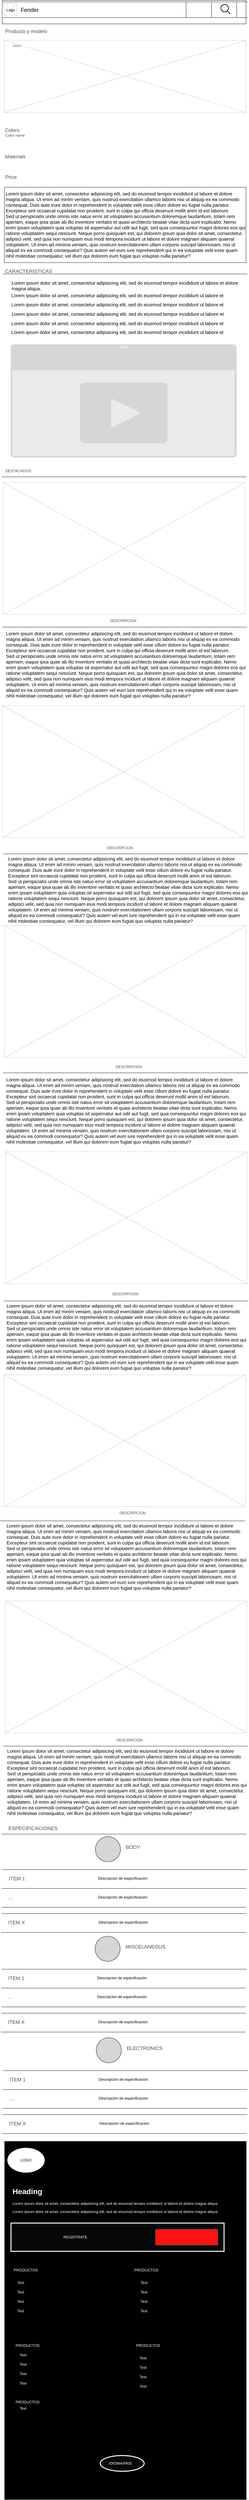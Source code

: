 <mxfile version="14.8.0" type="device"><diagram name="Page-1" id="f1b7ffb7-ca1e-a977-7cf5-a751b3c06c05"><mxGraphModel dx="868" dy="482" grid="1" gridSize="10" guides="1" tooltips="1" connect="1" arrows="1" fold="1" page="1" pageScale="1" pageWidth="400" pageHeight="20000" background="none" math="0" shadow="0"><root><mxCell id="0"/><mxCell id="1" parent="0"/><mxCell id="CFvsDf_41Bd3ragDdp4i-88" value="" style="rounded=0;whiteSpace=wrap;html=1;fontColor=#808080;strokeColor=#000000;fillColor=#ffffff;verticalAlign=middle;" vertex="1" parent="1"><mxGeometry x="20" y="600" width="770" height="240" as="geometry"/></mxCell><mxCell id="CFvsDf_41Bd3ragDdp4i-68" value="" style="rounded=0;whiteSpace=wrap;html=1;strokeColor=#000000;fillColor=#ffffff;verticalAlign=middle;resizeWidth=0;imageWidth=24;sketch=0;" vertex="1" parent="1"><mxGeometry x="13" y="5" width="777" height="75" as="geometry"/></mxCell><mxCell id="13" value="" style="verticalLabelPosition=bottom;verticalAlign=top;strokeWidth=1;shape=mxgraph.mockup.graphics.iconGrid;strokeColor=#CCCCCC;gridSize=1,1;" parent="1" vertex="1"><mxGeometry x="20" y="132" width="770" height="230" as="geometry"/></mxCell><mxCell id="2" value="Fender" style="text;spacingTop=-5;fontSize=18;fontStyle=0" parent="1" vertex="1"><mxGeometry x="70" y="23" width="70" height="20" as="geometry"/></mxCell><mxCell id="3" value="" style="line;strokeWidth=1" parent="1" vertex="1"><mxGeometry x="15" y="5" width="780" height="10" as="geometry"/></mxCell><mxCell id="4" value="" style="line;strokeWidth=1" parent="1" vertex="1"><mxGeometry x="15" y="55" width="780" height="10" as="geometry"/></mxCell><mxCell id="20" value="" style="verticalLabelPosition=bottom;verticalAlign=top;strokeWidth=1;shape=mxgraph.mockup.graphics.iconGrid;strokeColor=#CCCCCC;gridSize=1,1;" parent="1" vertex="1"><mxGeometry x="20" y="15" width="40" height="40" as="geometry"/></mxCell><mxCell id="21" value="&#10;Logo" style="text;spacingTop=-5;align=center;verticalAlign=middle;fillColor=#ffffff;" parent="1" vertex="1"><mxGeometry x="20" y="30" width="40" as="geometry"/></mxCell><mxCell id="29" value="Lorem ipsum dolor sit amet, consectetur adipisicing elit, sed do eiusmod tempor incididunt ut labore et dolore magna aliqua. Ut enim ad minim veniam, quis nostrud exercitation ullamco laboris nisi ut aliquip ex ea commodo consequat. Duis aute irure dolor in reprehenderit in voluptate velit esse cillum dolore eu fugiat nulla pariatur. Excepteur sint occaecat cupidatat non proident, sunt in culpa qui officia deserunt mollit anim id est laborum.&#10;Sed ut perspiciatis unde omnis iste natus error sit voluptatem accusantium doloremque laudantium, totam rem aperiam, eaque ipsa quae ab illo inventore veritatis et quasi architecto beatae vitae dicta sunt explicabo. Nemo enim ipsam voluptatem quia voluptas sit aspernatur aut odit aut fugit, sed quia consequuntur magni dolores eos qui ratione voluptatem sequi nesciunt. Neque porro quisquam est, qui dolorem ipsum quia dolor sit amet, consectetur, adipisci velit, sed quia non numquam eius modi tempora incidunt ut labore et dolore magnam aliquam quaerat voluptatem. Ut enim ad minima veniam, quis nostrum exercitationem ullam corporis suscipit laboriosam, nisi ut aliquid ex ea commodi consequatur? Quis autem vel eum iure reprehenderit qui in ea voluptate velit esse quam nihil molestiae consequatur, vel illum qui dolorem eum fugiat quo voluptas nulla pariatur?" style="text;spacingTop=-5;whiteSpace=wrap;align=left;fontSize=15;" parent="1" vertex="1"><mxGeometry x="21.5" y="610" width="768.5" height="200" as="geometry"/></mxCell><mxCell id="CFvsDf_41Bd3ragDdp4i-63" value="" style="endArrow=none;html=1;" edge="1" parent="1"><mxGeometry width="50" height="50" relative="1" as="geometry"><mxPoint x="599" y="60" as="sourcePoint"/><mxPoint x="599" y="10" as="targetPoint"/></mxGeometry></mxCell><mxCell id="CFvsDf_41Bd3ragDdp4i-64" value="" style="endArrow=none;html=1;" edge="1" parent="1"><mxGeometry width="50" height="50" relative="1" as="geometry"><mxPoint x="680" y="60" as="sourcePoint"/><mxPoint x="680" y="10" as="targetPoint"/></mxGeometry></mxCell><mxCell id="CFvsDf_41Bd3ragDdp4i-65" value="" style="endArrow=none;html=1;" edge="1" parent="1"><mxGeometry width="50" height="50" relative="1" as="geometry"><mxPoint x="760" y="60" as="sourcePoint"/><mxPoint x="760" y="10" as="targetPoint"/></mxGeometry></mxCell><mxCell id="CFvsDf_41Bd3ragDdp4i-66" value="" style="html=1;verticalLabelPosition=bottom;align=center;labelBackgroundColor=#ffffff;verticalAlign=top;strokeWidth=2;shadow=0;dashed=0;shape=mxgraph.ios7.icons.looking_glass;fillColor=#ffffff;" vertex="1" parent="1"><mxGeometry x="710" y="18" width="30" height="30" as="geometry"/></mxCell><mxCell id="CFvsDf_41Bd3ragDdp4i-67" value="" style="shape=image;html=1;verticalAlign=top;verticalLabelPosition=bottom;labelBackgroundColor=#ffffff;imageAspect=0;aspect=fixed;image=https://cdn3.iconfinder.com/data/icons/linecons-free-vector-icons-pack/32/location-128.png;strokeColor=#000000;fillColor=#ffffff;" vertex="1" parent="1"><mxGeometry x="620" y="15" width="38" height="38" as="geometry"/></mxCell><mxCell id="CFvsDf_41Bd3ragDdp4i-71" value="&lt;font style=&quot;font-size: 16px&quot;&gt;Producto y modelo&lt;/font&gt;" style="whiteSpace=wrap;html=1;shadow=0;dashed=0;fontSize=10;align=left;fillColor=#FFFFFF;strokeColor=#FFFFFF;fontColor=#4D4D4D;" vertex="1" parent="1"><mxGeometry x="20.6" y="90" width="299.4" height="26.88" as="geometry"/></mxCell><mxCell id="CFvsDf_41Bd3ragDdp4i-72" value="" style="shape=image;html=1;verticalAlign=top;verticalLabelPosition=bottom;labelBackgroundColor=#ffffff;imageAspect=0;aspect=fixed;image=https://cdn4.iconfinder.com/data/icons/essential-app-1/16/dot-more-menu-hide-128.png;strokeColor=#000000;fillColor=#ffffff;fontColor=#808080;" vertex="1" parent="1"><mxGeometry x="367" y="362" width="38" height="38" as="geometry"/></mxCell><mxCell id="CFvsDf_41Bd3ragDdp4i-73" value="" style="shape=image;html=1;verticalAlign=top;verticalLabelPosition=bottom;labelBackgroundColor=#ffffff;imageAspect=0;aspect=fixed;image=https://cdn4.iconfinder.com/data/icons/essential-app-1/16/dot-more-menu-hide-128.png;strokeColor=#000000;fillColor=#ffffff;fontColor=#808080;" vertex="1" parent="1"><mxGeometry x="396" y="362" width="38" height="38" as="geometry"/></mxCell><mxCell id="CFvsDf_41Bd3ragDdp4i-74" value="slider" style="text;html=1;strokeColor=none;fillColor=none;align=center;verticalAlign=middle;whiteSpace=wrap;rounded=0;fontColor=#808080;" vertex="1" parent="1"><mxGeometry x="40" y="140" width="40" height="20" as="geometry"/></mxCell><mxCell id="CFvsDf_41Bd3ragDdp4i-76" value="&lt;font style=&quot;font-size: 16px&quot;&gt;Colors&lt;/font&gt;" style="whiteSpace=wrap;html=1;shadow=0;dashed=0;fontSize=10;align=left;fillColor=#FFFFFF;strokeColor=#FFFFFF;fontColor=#4D4D4D;" vertex="1" parent="1"><mxGeometry x="20" y="410" width="168.8" height="16.88" as="geometry"/></mxCell><mxCell id="CFvsDf_41Bd3ragDdp4i-77" value="&lt;font style=&quot;font-size: 12px&quot;&gt;Color name&lt;/font&gt;" style="whiteSpace=wrap;html=1;shadow=0;dashed=0;fontSize=10;align=left;fillColor=#FFFFFF;strokeColor=#FFFFFF;fontColor=#4D4D4D;" vertex="1" parent="1"><mxGeometry x="20.6" y="426.88" width="168.8" height="16.88" as="geometry"/></mxCell><mxCell id="CFvsDf_41Bd3ragDdp4i-78" value="" style="shape=image;html=1;verticalAlign=top;verticalLabelPosition=bottom;labelBackgroundColor=#ffffff;imageAspect=0;aspect=fixed;image=https://cdn4.iconfinder.com/data/icons/travello-basic-ui-1/64/More-128.png;fontColor=#808080;strokeColor=#000000;fillColor=#ffffff;" vertex="1" parent="1"><mxGeometry x="20.6" y="420" width="90" height="90" as="geometry"/></mxCell><mxCell id="CFvsDf_41Bd3ragDdp4i-79" value="" style="shape=image;html=1;verticalAlign=top;verticalLabelPosition=bottom;labelBackgroundColor=#ffffff;imageAspect=0;aspect=fixed;image=https://cdn4.iconfinder.com/data/icons/travello-basic-ui-1/64/More-128.png;fontColor=#808080;strokeColor=#000000;fillColor=#ffffff;" vertex="1" parent="1"><mxGeometry x="120" y="420" width="90" height="90" as="geometry"/></mxCell><mxCell id="CFvsDf_41Bd3ragDdp4i-80" value="" style="shape=image;html=1;verticalAlign=top;verticalLabelPosition=bottom;labelBackgroundColor=#ffffff;imageAspect=0;aspect=fixed;image=https://cdn4.iconfinder.com/data/icons/travello-basic-ui-1/64/More-128.png;fontColor=#808080;strokeColor=#000000;fillColor=#ffffff;" vertex="1" parent="1"><mxGeometry x="151" y="420" width="90" height="90" as="geometry"/></mxCell><mxCell id="CFvsDf_41Bd3ragDdp4i-81" value="&lt;span style=&quot;font-size: 16px&quot;&gt;Materials&lt;/span&gt;" style="whiteSpace=wrap;html=1;shadow=0;dashed=0;fontSize=10;align=left;fillColor=#FFFFFF;strokeColor=#FFFFFF;fontColor=#4D4D4D;" vertex="1" parent="1"><mxGeometry x="20" y="493.12" width="168.8" height="16.88" as="geometry"/></mxCell><mxCell id="CFvsDf_41Bd3ragDdp4i-83" value="" style="shape=image;html=1;verticalAlign=top;verticalLabelPosition=bottom;labelBackgroundColor=#ffffff;imageAspect=0;aspect=fixed;image=https://cdn2.iconfinder.com/data/icons/font-awesome/1792/dot-circle-o-128.png;fontColor=#808080;strokeColor=#000000;fillColor=#ffffff;" vertex="1" parent="1"><mxGeometry x="20" y="520" width="28" height="28" as="geometry"/></mxCell><mxCell id="CFvsDf_41Bd3ragDdp4i-84" value="" style="shape=image;html=1;verticalAlign=top;verticalLabelPosition=bottom;labelBackgroundColor=#ffffff;imageAspect=0;aspect=fixed;image=https://cdn2.iconfinder.com/data/icons/font-awesome/1792/dot-circle-o-128.png;fontColor=#808080;strokeColor=#000000;fillColor=#ffffff;" vertex="1" parent="1"><mxGeometry x="52" y="520" width="28" height="28" as="geometry"/></mxCell><mxCell id="CFvsDf_41Bd3ragDdp4i-85" value="" style="shape=image;html=1;verticalAlign=top;verticalLabelPosition=bottom;labelBackgroundColor=#ffffff;imageAspect=0;aspect=fixed;image=https://cdn3.iconfinder.com/data/icons/sympletts-free-sampler/128/euro-128.png;fontColor=#808080;strokeColor=#000000;fillColor=#ffffff;" vertex="1" parent="1"><mxGeometry x="80" y="553.44" width="28" height="28" as="geometry"/></mxCell><mxCell id="CFvsDf_41Bd3ragDdp4i-86" value="&lt;span style=&quot;font-size: 16px&quot;&gt;Price&lt;/span&gt;" style="whiteSpace=wrap;html=1;shadow=0;dashed=0;fontSize=10;align=left;fillColor=#FFFFFF;strokeColor=#FFFFFF;fontColor=#4D4D4D;" vertex="1" parent="1"><mxGeometry x="20.6" y="559" width="62.4" height="16.88" as="geometry"/></mxCell><mxCell id="CFvsDf_41Bd3ragDdp4i-89" value="&lt;font style=&quot;font-size: 16px&quot;&gt;CARACTERISTICAS&lt;/font&gt;" style="whiteSpace=wrap;html=1;shadow=0;dashed=0;fontSize=10;align=left;fillColor=#FFFFFF;strokeColor=#FFFFFF;fontColor=#4D4D4D;" vertex="1" parent="1"><mxGeometry x="20" y="854" width="180" height="26.88" as="geometry"/></mxCell><mxCell id="CFvsDf_41Bd3ragDdp4i-91" value="" style="shape=image;html=1;verticalAlign=top;verticalLabelPosition=bottom;labelBackgroundColor=#ffffff;imageAspect=0;aspect=fixed;image=https://cdn4.iconfinder.com/data/icons/essential-app-2/16/record-round-circle-dot-128.png;sketch=0;fontSize=15;fontColor=#808080;strokeColor=#000000;fillColor=#ffffff;" vertex="1" parent="1"><mxGeometry x="21.5" y="900" width="10" height="10" as="geometry"/></mxCell><mxCell id="CFvsDf_41Bd3ragDdp4i-99" value="" style="shape=image;html=1;verticalAlign=top;verticalLabelPosition=bottom;labelBackgroundColor=#ffffff;imageAspect=0;aspect=fixed;image=https://cdn4.iconfinder.com/data/icons/essential-app-2/16/record-round-circle-dot-128.png;sketch=0;fontSize=15;fontColor=#808080;strokeColor=#000000;fillColor=#ffffff;" vertex="1" parent="1"><mxGeometry x="20.5" y="941" width="10" height="10" as="geometry"/></mxCell><mxCell id="CFvsDf_41Bd3ragDdp4i-100" value="" style="shape=image;html=1;verticalAlign=top;verticalLabelPosition=bottom;labelBackgroundColor=#ffffff;imageAspect=0;aspect=fixed;image=https://cdn4.iconfinder.com/data/icons/essential-app-2/16/record-round-circle-dot-128.png;sketch=0;fontSize=15;fontColor=#808080;strokeColor=#000000;fillColor=#ffffff;" vertex="1" parent="1"><mxGeometry x="20" y="969" width="10" height="10" as="geometry"/></mxCell><mxCell id="CFvsDf_41Bd3ragDdp4i-101" value="" style="shape=image;html=1;verticalAlign=top;verticalLabelPosition=bottom;labelBackgroundColor=#ffffff;imageAspect=0;aspect=fixed;image=https://cdn4.iconfinder.com/data/icons/essential-app-2/16/record-round-circle-dot-128.png;sketch=0;fontSize=15;fontColor=#808080;strokeColor=#000000;fillColor=#ffffff;" vertex="1" parent="1"><mxGeometry x="20.5" y="1001" width="10" height="10" as="geometry"/></mxCell><mxCell id="CFvsDf_41Bd3ragDdp4i-102" value="" style="shape=image;html=1;verticalAlign=top;verticalLabelPosition=bottom;labelBackgroundColor=#ffffff;imageAspect=0;aspect=fixed;image=https://cdn4.iconfinder.com/data/icons/essential-app-2/16/record-round-circle-dot-128.png;sketch=0;fontSize=15;fontColor=#808080;strokeColor=#000000;fillColor=#ffffff;" vertex="1" parent="1"><mxGeometry x="19.5" y="1031" width="10" height="10" as="geometry"/></mxCell><mxCell id="CFvsDf_41Bd3ragDdp4i-103" value="" style="shape=image;html=1;verticalAlign=top;verticalLabelPosition=bottom;labelBackgroundColor=#ffffff;imageAspect=0;aspect=fixed;image=https://cdn4.iconfinder.com/data/icons/essential-app-2/16/record-round-circle-dot-128.png;sketch=0;fontSize=15;fontColor=#808080;strokeColor=#000000;fillColor=#ffffff;" vertex="1" parent="1"><mxGeometry x="19" y="1059" width="10" height="10" as="geometry"/></mxCell><mxCell id="CFvsDf_41Bd3ragDdp4i-105" value="Lorem ipsum dolor sit amet, consectetur adipisicing elit, sed do eiusmod tempor incididunt ut labore et dolore magna aliqua. " style="text;spacingTop=-5;whiteSpace=wrap;align=left;fontSize=15;" vertex="1" parent="1"><mxGeometry x="41" y="894" width="728" height="50" as="geometry"/></mxCell><mxCell id="CFvsDf_41Bd3ragDdp4i-106" value="Lorem ipsum dolor sit amet, consectetur adipisicing elit, sed do eiusmod tempor incididunt ut labore et " style="text;spacingTop=-5;whiteSpace=wrap;align=left;fontSize=15;" vertex="1" parent="1"><mxGeometry x="40" y="934" width="728" height="26" as="geometry"/></mxCell><mxCell id="CFvsDf_41Bd3ragDdp4i-107" value="Lorem ipsum dolor sit amet, consectetur adipisicing elit, sed do eiusmod tempor incididunt ut labore et " style="text;spacingTop=-5;whiteSpace=wrap;align=left;fontSize=15;" vertex="1" parent="1"><mxGeometry x="41" y="993" width="728" height="26" as="geometry"/></mxCell><mxCell id="CFvsDf_41Bd3ragDdp4i-108" value="Lorem ipsum dolor sit amet, consectetur adipisicing elit, sed do eiusmod tempor incididunt ut labore et " style="text;spacingTop=-5;whiteSpace=wrap;align=left;fontSize=15;" vertex="1" parent="1"><mxGeometry x="40" y="1023" width="728" height="26" as="geometry"/></mxCell><mxCell id="CFvsDf_41Bd3ragDdp4i-109" value="Lorem ipsum dolor sit amet, consectetur adipisicing elit, sed do eiusmod tempor incididunt ut labore et " style="text;spacingTop=-5;whiteSpace=wrap;align=left;fontSize=15;" vertex="1" parent="1"><mxGeometry x="40" y="1051" width="728" height="26" as="geometry"/></mxCell><mxCell id="CFvsDf_41Bd3ragDdp4i-110" value="Lorem ipsum dolor sit amet, consectetur adipisicing elit, sed do eiusmod tempor incididunt ut labore et " style="text;spacingTop=-5;whiteSpace=wrap;align=left;fontSize=15;" vertex="1" parent="1"><mxGeometry x="40" y="963" width="728" height="26" as="geometry"/></mxCell><mxCell id="CFvsDf_41Bd3ragDdp4i-112" value="Video" style="html=1;strokeColor=none;labelPosition=center;verticalLabelPosition=middle;verticalAlign=top;align=center;fontSize=12;outlineConnect=0;spacingTop=-6;fontColor=#FFFFFF;shape=mxgraph.sitemap.video;fillColor=#D6D6D6;" vertex="1" parent="1"><mxGeometry x="40" y="1100" width="720" height="360" as="geometry"/></mxCell><mxCell id="CFvsDf_41Bd3ragDdp4i-113" value="&lt;font style=&quot;font-size: 12px&quot;&gt;DESTACADOS&lt;/font&gt;" style="whiteSpace=wrap;html=1;shadow=0;dashed=0;fontSize=10;align=left;fillColor=#FFFFFF;strokeColor=#FFFFFF;fontColor=#4D4D4D;" vertex="1" parent="1"><mxGeometry x="20.6" y="1490" width="89.4" height="26.88" as="geometry"/></mxCell><mxCell id="CFvsDf_41Bd3ragDdp4i-114" value="" style="line;strokeWidth=1" vertex="1" parent="1"><mxGeometry x="14" y="870.88" width="780" height="10" as="geometry"/></mxCell><mxCell id="CFvsDf_41Bd3ragDdp4i-115" value="" style="line;strokeWidth=1" vertex="1" parent="1"><mxGeometry x="11.5" y="1516.88" width="780" height="10" as="geometry"/></mxCell><mxCell id="CFvsDf_41Bd3ragDdp4i-116" value="" style="verticalLabelPosition=bottom;verticalAlign=top;strokeWidth=1;shape=mxgraph.mockup.graphics.iconGrid;strokeColor=#CCCCCC;gridSize=1,1;" vertex="1" parent="1"><mxGeometry x="16.5" y="1540" width="770" height="420" as="geometry"/></mxCell><mxCell id="CFvsDf_41Bd3ragDdp4i-117" value="" style="line;strokeWidth=1" vertex="1" parent="1"><mxGeometry x="14" y="1995" width="780" height="10" as="geometry"/></mxCell><mxCell id="CFvsDf_41Bd3ragDdp4i-118" value="&lt;font style=&quot;font-size: 12px&quot;&gt;DESCRIPCION&lt;/font&gt;" style="whiteSpace=wrap;html=1;shadow=0;dashed=0;fontSize=10;align=left;fillColor=#FFFFFF;strokeColor=#FFFFFF;fontColor=#4D4D4D;" vertex="1" parent="1"><mxGeometry x="355.3" y="1967" width="89.4" height="26.88" as="geometry"/></mxCell><mxCell id="CFvsDf_41Bd3ragDdp4i-121" value="Lorem ipsum dolor sit amet, consectetur adipisicing elit, sed do eiusmod tempor incididunt ut labore et dolore magna aliqua. Ut enim ad minim veniam, quis nostrud exercitation ullamco laboris nisi ut aliquip ex ea commodo consequat. Duis aute irure dolor in reprehenderit in voluptate velit esse cillum dolore eu fugiat nulla pariatur. Excepteur sint occaecat cupidatat non proident, sunt in culpa qui officia deserunt mollit anim id est laborum.&#10;Sed ut perspiciatis unde omnis iste natus error sit voluptatem accusantium doloremque laudantium, totam rem aperiam, eaque ipsa quae ab illo inventore veritatis et quasi architecto beatae vitae dicta sunt explicabo. Nemo enim ipsam voluptatem quia voluptas sit aspernatur aut odit aut fugit, sed quia consequuntur magni dolores eos qui ratione voluptatem sequi nesciunt. Neque porro quisquam est, qui dolorem ipsum quia dolor sit amet, consectetur, adipisci velit, sed quia non numquam eius modi tempora incidunt ut labore et dolore magnam aliquam quaerat voluptatem. Ut enim ad minima veniam, quis nostrum exercitationem ullam corporis suscipit laboriosam, nisi ut aliquid ex ea commodi consequatur? Quis autem vel eum iure reprehenderit qui in ea voluptate velit esse quam nihil molestiae consequatur, vel illum qui dolorem eum fugiat quo voluptas nulla pariatur?" style="text;spacingTop=-5;whiteSpace=wrap;align=left;fontSize=15;" vertex="1" parent="1"><mxGeometry x="23" y="2010" width="768.5" height="200" as="geometry"/></mxCell><mxCell id="CFvsDf_41Bd3ragDdp4i-122" value="" style="verticalLabelPosition=bottom;verticalAlign=top;strokeWidth=1;shape=mxgraph.mockup.graphics.iconGrid;strokeColor=#CCCCCC;gridSize=1,1;" vertex="1" parent="1"><mxGeometry x="14" y="2250" width="770" height="420" as="geometry"/></mxCell><mxCell id="CFvsDf_41Bd3ragDdp4i-123" value="" style="line;strokeWidth=1" vertex="1" parent="1"><mxGeometry x="16.5" y="2716.88" width="780" height="10" as="geometry"/></mxCell><mxCell id="CFvsDf_41Bd3ragDdp4i-124" value="&lt;font style=&quot;font-size: 12px&quot;&gt;DESCRIPCION&lt;/font&gt;" style="whiteSpace=wrap;html=1;shadow=0;dashed=0;fontSize=10;align=left;fillColor=#FFFFFF;strokeColor=#FFFFFF;fontColor=#4D4D4D;" vertex="1" parent="1"><mxGeometry x="344.6" y="2690" width="89.4" height="26.88" as="geometry"/></mxCell><mxCell id="CFvsDf_41Bd3ragDdp4i-125" value="Lorem ipsum dolor sit amet, consectetur adipisicing elit, sed do eiusmod tempor incididunt ut labore et dolore magna aliqua. Ut enim ad minim veniam, quis nostrud exercitation ullamco laboris nisi ut aliquip ex ea commodo consequat. Duis aute irure dolor in reprehenderit in voluptate velit esse cillum dolore eu fugiat nulla pariatur. Excepteur sint occaecat cupidatat non proident, sunt in culpa qui officia deserunt mollit anim id est laborum.&#10;Sed ut perspiciatis unde omnis iste natus error sit voluptatem accusantium doloremque laudantium, totam rem aperiam, eaque ipsa quae ab illo inventore veritatis et quasi architecto beatae vitae dicta sunt explicabo. Nemo enim ipsam voluptatem quia voluptas sit aspernatur aut odit aut fugit, sed quia consequuntur magni dolores eos qui ratione voluptatem sequi nesciunt. Neque porro quisquam est, qui dolorem ipsum quia dolor sit amet, consectetur, adipisci velit, sed quia non numquam eius modi tempora incidunt ut labore et dolore magnam aliquam quaerat voluptatem. Ut enim ad minima veniam, quis nostrum exercitationem ullam corporis suscipit laboriosam, nisi ut aliquid ex ea commodi consequatur? Quis autem vel eum iure reprehenderit qui in ea voluptate velit esse quam nihil molestiae consequatur, vel illum qui dolorem eum fugiat quo voluptas nulla pariatur?" style="text;spacingTop=-5;whiteSpace=wrap;align=left;fontSize=15;" vertex="1" parent="1"><mxGeometry x="29.5" y="2726.88" width="768.5" height="200" as="geometry"/></mxCell><mxCell id="CFvsDf_41Bd3ragDdp4i-126" value="" style="verticalLabelPosition=bottom;verticalAlign=top;strokeWidth=1;shape=mxgraph.mockup.graphics.iconGrid;strokeColor=#CCCCCC;gridSize=1,1;" vertex="1" parent="1"><mxGeometry x="20.75" y="2950" width="770" height="420" as="geometry"/></mxCell><mxCell id="CFvsDf_41Bd3ragDdp4i-127" value="" style="line;strokeWidth=1" vertex="1" parent="1"><mxGeometry x="15.75" y="3413.88" width="780" height="10" as="geometry"/></mxCell><mxCell id="CFvsDf_41Bd3ragDdp4i-128" value="&lt;font style=&quot;font-size: 12px&quot;&gt;DESCRIPCION&lt;/font&gt;" style="whiteSpace=wrap;html=1;shadow=0;dashed=0;fontSize=10;align=left;fillColor=#FFFFFF;strokeColor=#FFFFFF;fontColor=#4D4D4D;" vertex="1" parent="1"><mxGeometry x="372.8" y="3387" width="89.4" height="26.88" as="geometry"/></mxCell><mxCell id="CFvsDf_41Bd3ragDdp4i-129" value="Lorem ipsum dolor sit amet, consectetur adipisicing elit, sed do eiusmod tempor incididunt ut labore et dolore magna aliqua. Ut enim ad minim veniam, quis nostrud exercitation ullamco laboris nisi ut aliquip ex ea commodo consequat. Duis aute irure dolor in reprehenderit in voluptate velit esse cillum dolore eu fugiat nulla pariatur. Excepteur sint occaecat cupidatat non proident, sunt in culpa qui officia deserunt mollit anim id est laborum.&#10;Sed ut perspiciatis unde omnis iste natus error sit voluptatem accusantium doloremque laudantium, totam rem aperiam, eaque ipsa quae ab illo inventore veritatis et quasi architecto beatae vitae dicta sunt explicabo. Nemo enim ipsam voluptatem quia voluptas sit aspernatur aut odit aut fugit, sed quia consequuntur magni dolores eos qui ratione voluptatem sequi nesciunt. Neque porro quisquam est, qui dolorem ipsum quia dolor sit amet, consectetur, adipisci velit, sed quia non numquam eius modi tempora incidunt ut labore et dolore magnam aliquam quaerat voluptatem. Ut enim ad minima veniam, quis nostrum exercitationem ullam corporis suscipit laboriosam, nisi ut aliquid ex ea commodi consequatur? Quis autem vel eum iure reprehenderit qui in ea voluptate velit esse quam nihil molestiae consequatur, vel illum qui dolorem eum fugiat quo voluptas nulla pariatur?" style="text;spacingTop=-5;whiteSpace=wrap;align=left;fontSize=15;" vertex="1" parent="1"><mxGeometry x="23.75" y="3430" width="768.5" height="200" as="geometry"/></mxCell><mxCell id="CFvsDf_41Bd3ragDdp4i-130" value="" style="verticalLabelPosition=bottom;verticalAlign=top;strokeWidth=1;shape=mxgraph.mockup.graphics.iconGrid;strokeColor=#CCCCCC;gridSize=1,1;" vertex="1" parent="1"><mxGeometry x="24" y="3670" width="770" height="420" as="geometry"/></mxCell><mxCell id="CFvsDf_41Bd3ragDdp4i-131" value="" style="line;strokeWidth=1" vertex="1" parent="1"><mxGeometry x="16.8" y="4140" width="780" height="10" as="geometry"/></mxCell><mxCell id="CFvsDf_41Bd3ragDdp4i-132" value="&lt;font style=&quot;font-size: 12px&quot;&gt;DESCRIPCION&lt;/font&gt;" style="whiteSpace=wrap;html=1;shadow=0;dashed=0;fontSize=10;align=left;fillColor=#FFFFFF;strokeColor=#FFFFFF;fontColor=#4D4D4D;" vertex="1" parent="1"><mxGeometry x="362.1" y="4110" width="89.4" height="26.88" as="geometry"/></mxCell><mxCell id="CFvsDf_41Bd3ragDdp4i-133" value="Lorem ipsum dolor sit amet, consectetur adipisicing elit, sed do eiusmod tempor incididunt ut labore et dolore magna aliqua. Ut enim ad minim veniam, quis nostrud exercitation ullamco laboris nisi ut aliquip ex ea commodo consequat. Duis aute irure dolor in reprehenderit in voluptate velit esse cillum dolore eu fugiat nulla pariatur. Excepteur sint occaecat cupidatat non proident, sunt in culpa qui officia deserunt mollit anim id est laborum.&#10;Sed ut perspiciatis unde omnis iste natus error sit voluptatem accusantium doloremque laudantium, totam rem aperiam, eaque ipsa quae ab illo inventore veritatis et quasi architecto beatae vitae dicta sunt explicabo. Nemo enim ipsam voluptatem quia voluptas sit aspernatur aut odit aut fugit, sed quia consequuntur magni dolores eos qui ratione voluptatem sequi nesciunt. Neque porro quisquam est, qui dolorem ipsum quia dolor sit amet, consectetur, adipisci velit, sed quia non numquam eius modi tempora incidunt ut labore et dolore magnam aliquam quaerat voluptatem. Ut enim ad minima veniam, quis nostrum exercitationem ullam corporis suscipit laboriosam, nisi ut aliquid ex ea commodi consequatur? Quis autem vel eum iure reprehenderit qui in ea voluptate velit esse quam nihil molestiae consequatur, vel illum qui dolorem eum fugiat quo voluptas nulla pariatur?" style="text;spacingTop=-5;whiteSpace=wrap;align=left;fontSize=15;" vertex="1" parent="1"><mxGeometry x="24.75" y="4150" width="768.5" height="200" as="geometry"/></mxCell><mxCell id="CFvsDf_41Bd3ragDdp4i-134" value="" style="verticalLabelPosition=bottom;verticalAlign=top;strokeWidth=1;shape=mxgraph.mockup.graphics.iconGrid;strokeColor=#CCCCCC;gridSize=1,1;" vertex="1" parent="1"><mxGeometry x="19" y="4380" width="770" height="420" as="geometry"/></mxCell><mxCell id="CFvsDf_41Bd3ragDdp4i-135" value="" style="line;strokeWidth=1" vertex="1" parent="1"><mxGeometry x="6.5" y="4840" width="780" height="10" as="geometry"/></mxCell><mxCell id="CFvsDf_41Bd3ragDdp4i-136" value="&lt;font style=&quot;font-size: 12px&quot;&gt;DESCRIPCION&lt;/font&gt;" style="whiteSpace=wrap;html=1;shadow=0;dashed=0;fontSize=10;align=left;fillColor=#FFFFFF;strokeColor=#FFFFFF;fontColor=#4D4D4D;" vertex="1" parent="1"><mxGeometry x="385.3" y="4807" width="89.4" height="26.88" as="geometry"/></mxCell><mxCell id="CFvsDf_41Bd3ragDdp4i-137" value="Lorem ipsum dolor sit amet, consectetur adipisicing elit, sed do eiusmod tempor incididunt ut labore et dolore magna aliqua. Ut enim ad minim veniam, quis nostrud exercitation ullamco laboris nisi ut aliquip ex ea commodo consequat. Duis aute irure dolor in reprehenderit in voluptate velit esse cillum dolore eu fugiat nulla pariatur. Excepteur sint occaecat cupidatat non proident, sunt in culpa qui officia deserunt mollit anim id est laborum.&#10;Sed ut perspiciatis unde omnis iste natus error sit voluptatem accusantium doloremque laudantium, totam rem aperiam, eaque ipsa quae ab illo inventore veritatis et quasi architecto beatae vitae dicta sunt explicabo. Nemo enim ipsam voluptatem quia voluptas sit aspernatur aut odit aut fugit, sed quia consequuntur magni dolores eos qui ratione voluptatem sequi nesciunt. Neque porro quisquam est, qui dolorem ipsum quia dolor sit amet, consectetur, adipisci velit, sed quia non numquam eius modi tempora incidunt ut labore et dolore magnam aliquam quaerat voluptatem. Ut enim ad minima veniam, quis nostrum exercitationem ullam corporis suscipit laboriosam, nisi ut aliquid ex ea commodi consequatur? Quis autem vel eum iure reprehenderit qui in ea voluptate velit esse quam nihil molestiae consequatur, vel illum qui dolorem eum fugiat quo voluptas nulla pariatur?" style="text;spacingTop=-5;whiteSpace=wrap;align=left;fontSize=15;" vertex="1" parent="1"><mxGeometry x="24.75" y="4850" width="768.5" height="200" as="geometry"/></mxCell><mxCell id="CFvsDf_41Bd3ragDdp4i-138" value="" style="verticalLabelPosition=bottom;verticalAlign=top;strokeWidth=1;shape=mxgraph.mockup.graphics.iconGrid;strokeColor=#CCCCCC;gridSize=1,1;" vertex="1" parent="1"><mxGeometry x="23" y="5100" width="770" height="420" as="geometry"/></mxCell><mxCell id="CFvsDf_41Bd3ragDdp4i-139" value="&lt;font style=&quot;font-size: 12px&quot;&gt;DESCRIPCION&lt;/font&gt;" style="whiteSpace=wrap;html=1;shadow=0;dashed=0;fontSize=10;align=left;fillColor=#FFFFFF;strokeColor=#FFFFFF;fontColor=#4D4D4D;" vertex="1" parent="1"><mxGeometry x="374.6" y="5530" width="89.4" height="26.88" as="geometry"/></mxCell><mxCell id="CFvsDf_41Bd3ragDdp4i-140" value="Lorem ipsum dolor sit amet, consectetur adipisicing elit, sed do eiusmod tempor incididunt ut labore et dolore magna aliqua. Ut enim ad minim veniam, quis nostrud exercitation ullamco laboris nisi ut aliquip ex ea commodo consequat. Duis aute irure dolor in reprehenderit in voluptate velit esse cillum dolore eu fugiat nulla pariatur. Excepteur sint occaecat cupidatat non proident, sunt in culpa qui officia deserunt mollit anim id est laborum.&#10;Sed ut perspiciatis unde omnis iste natus error sit voluptatem accusantium doloremque laudantium, totam rem aperiam, eaque ipsa quae ab illo inventore veritatis et quasi architecto beatae vitae dicta sunt explicabo. Nemo enim ipsam voluptatem quia voluptas sit aspernatur aut odit aut fugit, sed quia consequuntur magni dolores eos qui ratione voluptatem sequi nesciunt. Neque porro quisquam est, qui dolorem ipsum quia dolor sit amet, consectetur, adipisci velit, sed quia non numquam eius modi tempora incidunt ut labore et dolore magnam aliquam quaerat voluptatem. Ut enim ad minima veniam, quis nostrum exercitationem ullam corporis suscipit laboriosam, nisi ut aliquid ex ea commodi consequatur? Quis autem vel eum iure reprehenderit qui in ea voluptate velit esse quam nihil molestiae consequatur, vel illum qui dolorem eum fugiat quo voluptas nulla pariatur?" style="text;spacingTop=-5;whiteSpace=wrap;align=left;fontSize=15;" vertex="1" parent="1"><mxGeometry x="26.5" y="5566.88" width="768.5" height="200" as="geometry"/></mxCell><mxCell id="CFvsDf_41Bd3ragDdp4i-141" value="" style="line;strokeWidth=1" vertex="1" parent="1"><mxGeometry x="15.75" y="5556.88" width="780" height="10" as="geometry"/></mxCell><mxCell id="CFvsDf_41Bd3ragDdp4i-142" value="&lt;font style=&quot;font-size: 16px&quot;&gt;ESPECIFICACIONES&lt;/font&gt;" style="whiteSpace=wrap;html=1;shadow=0;dashed=0;fontSize=10;align=left;fillColor=#FFFFFF;strokeColor=#FFFFFF;fontColor=#4D4D4D;" vertex="1" parent="1"><mxGeometry x="30.6" y="5810" width="169.4" height="26.88" as="geometry"/></mxCell><mxCell id="CFvsDf_41Bd3ragDdp4i-143" value="" style="line;strokeWidth=1" vertex="1" parent="1"><mxGeometry x="10.75" y="5836.88" width="780" height="10" as="geometry"/></mxCell><mxCell id="CFvsDf_41Bd3ragDdp4i-144" value="" style="ellipse;whiteSpace=wrap;html=1;aspect=fixed;fillColor=#D6D6D6;" vertex="1" parent="1"><mxGeometry x="310" y="5850" width="80" height="80" as="geometry"/></mxCell><mxCell id="CFvsDf_41Bd3ragDdp4i-145" value="&lt;span style=&quot;font-size: 16px&quot;&gt;BODY&lt;/span&gt;" style="whiteSpace=wrap;html=1;shadow=0;dashed=0;fontSize=10;align=left;fillColor=#FFFFFF;strokeColor=#FFFFFF;fontColor=#4D4D4D;" vertex="1" parent="1"><mxGeometry x="405" y="5870" width="55" height="26.88" as="geometry"/></mxCell><mxCell id="CFvsDf_41Bd3ragDdp4i-146" value="" style="line;strokeWidth=1" vertex="1" parent="1"><mxGeometry x="13" y="5950" width="780" height="10" as="geometry"/></mxCell><mxCell id="CFvsDf_41Bd3ragDdp4i-147" value="" style="line;strokeWidth=1" vertex="1" parent="1"><mxGeometry x="10.75" y="6010" width="780" height="10" as="geometry"/></mxCell><mxCell id="CFvsDf_41Bd3ragDdp4i-148" value="" style="line;strokeWidth=1" vertex="1" parent="1"><mxGeometry x="10.75" y="6070" width="780" height="10" as="geometry"/></mxCell><mxCell id="CFvsDf_41Bd3ragDdp4i-150" value="&lt;span style=&quot;font-size: 16px&quot;&gt;ITEM 1&lt;/span&gt;" style="whiteSpace=wrap;html=1;shadow=0;dashed=0;fontSize=10;align=left;fillColor=#FFFFFF;strokeColor=#FFFFFF;fontColor=#4D4D4D;" vertex="1" parent="1"><mxGeometry x="31.5" y="5970" width="169.4" height="26.88" as="geometry"/></mxCell><mxCell id="CFvsDf_41Bd3ragDdp4i-151" value="&lt;font style=&quot;font-size: 16px&quot;&gt;...&lt;/font&gt;" style="whiteSpace=wrap;html=1;shadow=0;dashed=0;fontSize=10;align=left;fillColor=#FFFFFF;strokeColor=#FFFFFF;fontColor=#4D4D4D;" vertex="1" parent="1"><mxGeometry x="31" y="6030" width="169.4" height="26.88" as="geometry"/></mxCell><mxCell id="CFvsDf_41Bd3ragDdp4i-155" value="" style="line;strokeWidth=1" vertex="1" parent="1"><mxGeometry x="11.88" y="6090" width="780" height="10" as="geometry"/></mxCell><mxCell id="CFvsDf_41Bd3ragDdp4i-156" value="" style="line;strokeWidth=1" vertex="1" parent="1"><mxGeometry x="9.63" y="6150" width="780" height="10" as="geometry"/></mxCell><mxCell id="CFvsDf_41Bd3ragDdp4i-157" value="&lt;span style=&quot;font-size: 16px&quot;&gt;ITEM X&lt;/span&gt;" style="whiteSpace=wrap;html=1;shadow=0;dashed=0;fontSize=10;align=left;fillColor=#FFFFFF;strokeColor=#FFFFFF;fontColor=#4D4D4D;" vertex="1" parent="1"><mxGeometry x="30.38" y="6110" width="169.4" height="26.88" as="geometry"/></mxCell><mxCell id="CFvsDf_41Bd3ragDdp4i-158" value="Descripción de especificación" style="text;html=1;strokeColor=none;fillColor=none;align=center;verticalAlign=middle;whiteSpace=wrap;rounded=0;" vertex="1" parent="1"><mxGeometry x="296.5" y="5973.44" width="200" height="20" as="geometry"/></mxCell><mxCell id="CFvsDf_41Bd3ragDdp4i-159" value="Descripción de especificación" style="text;html=1;strokeColor=none;fillColor=none;align=center;verticalAlign=middle;whiteSpace=wrap;rounded=0;" vertex="1" parent="1"><mxGeometry x="299" y="6113.44" width="200" height="20" as="geometry"/></mxCell><mxCell id="CFvsDf_41Bd3ragDdp4i-160" value="Descripción de especificación" style="text;html=1;strokeColor=none;fillColor=none;align=center;verticalAlign=middle;whiteSpace=wrap;rounded=0;" vertex="1" parent="1"><mxGeometry x="296.5" y="6033.44" width="200" height="20" as="geometry"/></mxCell><mxCell id="CFvsDf_41Bd3ragDdp4i-161" value="" style="ellipse;whiteSpace=wrap;html=1;aspect=fixed;fillColor=#D6D6D6;" vertex="1" parent="1"><mxGeometry x="308.88" y="6167" width="80" height="80" as="geometry"/></mxCell><mxCell id="CFvsDf_41Bd3ragDdp4i-162" value="&lt;span style=&quot;font-size: 16px&quot;&gt;MISCELANEOUS&amp;nbsp;&lt;span style=&quot;white-space: pre&quot;&gt;&#9;&lt;/span&gt;&lt;span style=&quot;white-space: pre&quot;&gt;&#9;&lt;/span&gt;&lt;/span&gt;" style="whiteSpace=wrap;html=1;shadow=0;dashed=0;fontSize=10;align=left;fillColor=#FFFFFF;strokeColor=#FFFFFF;fontColor=#4D4D4D;" vertex="1" parent="1"><mxGeometry x="403.88" y="6187" width="55" height="26.88" as="geometry"/></mxCell><mxCell id="CFvsDf_41Bd3ragDdp4i-163" value="" style="line;strokeWidth=1" vertex="1" parent="1"><mxGeometry x="11.88" y="6267" width="780" height="10" as="geometry"/></mxCell><mxCell id="CFvsDf_41Bd3ragDdp4i-164" value="" style="line;strokeWidth=1" vertex="1" parent="1"><mxGeometry x="9.63" y="6327" width="780" height="10" as="geometry"/></mxCell><mxCell id="CFvsDf_41Bd3ragDdp4i-165" value="" style="line;strokeWidth=1" vertex="1" parent="1"><mxGeometry x="9.63" y="6387" width="780" height="10" as="geometry"/></mxCell><mxCell id="CFvsDf_41Bd3ragDdp4i-166" value="&lt;span style=&quot;font-size: 16px&quot;&gt;ITEM 1&lt;/span&gt;" style="whiteSpace=wrap;html=1;shadow=0;dashed=0;fontSize=10;align=left;fillColor=#FFFFFF;strokeColor=#FFFFFF;fontColor=#4D4D4D;" vertex="1" parent="1"><mxGeometry x="30.38" y="6287" width="169.4" height="26.88" as="geometry"/></mxCell><mxCell id="CFvsDf_41Bd3ragDdp4i-167" value="&lt;font style=&quot;font-size: 16px&quot;&gt;...&lt;/font&gt;" style="whiteSpace=wrap;html=1;shadow=0;dashed=0;fontSize=10;align=left;fillColor=#FFFFFF;strokeColor=#FFFFFF;fontColor=#4D4D4D;" vertex="1" parent="1"><mxGeometry x="29.88" y="6347" width="169.4" height="26.88" as="geometry"/></mxCell><mxCell id="CFvsDf_41Bd3ragDdp4i-168" value="" style="line;strokeWidth=1" vertex="1" parent="1"><mxGeometry x="10.76" y="6407" width="780" height="10" as="geometry"/></mxCell><mxCell id="CFvsDf_41Bd3ragDdp4i-169" value="" style="line;strokeWidth=1" vertex="1" parent="1"><mxGeometry x="8.51" y="6467" width="780" height="10" as="geometry"/></mxCell><mxCell id="CFvsDf_41Bd3ragDdp4i-170" value="&lt;span style=&quot;font-size: 16px&quot;&gt;ITEM X&lt;/span&gt;" style="whiteSpace=wrap;html=1;shadow=0;dashed=0;fontSize=10;align=left;fillColor=#FFFFFF;strokeColor=#FFFFFF;fontColor=#4D4D4D;" vertex="1" parent="1"><mxGeometry x="29.26" y="6427" width="169.4" height="26.88" as="geometry"/></mxCell><mxCell id="CFvsDf_41Bd3ragDdp4i-171" value="Descripción de especificación" style="text;html=1;strokeColor=none;fillColor=none;align=center;verticalAlign=middle;whiteSpace=wrap;rounded=0;" vertex="1" parent="1"><mxGeometry x="295.38" y="6290.44" width="200" height="20" as="geometry"/></mxCell><mxCell id="CFvsDf_41Bd3ragDdp4i-172" value="Descripción de especificación" style="text;html=1;strokeColor=none;fillColor=none;align=center;verticalAlign=middle;whiteSpace=wrap;rounded=0;" vertex="1" parent="1"><mxGeometry x="297.88" y="6430.44" width="200" height="20" as="geometry"/></mxCell><mxCell id="CFvsDf_41Bd3ragDdp4i-173" value="Descripción de especificación" style="text;html=1;strokeColor=none;fillColor=none;align=center;verticalAlign=middle;whiteSpace=wrap;rounded=0;" vertex="1" parent="1"><mxGeometry x="295.38" y="6350.44" width="200" height="20" as="geometry"/></mxCell><mxCell id="CFvsDf_41Bd3ragDdp4i-174" value="" style="ellipse;whiteSpace=wrap;html=1;aspect=fixed;fillColor=#D6D6D6;" vertex="1" parent="1"><mxGeometry x="312.75" y="6490" width="80" height="80" as="geometry"/></mxCell><mxCell id="CFvsDf_41Bd3ragDdp4i-175" value="&lt;span style=&quot;font-size: 16px&quot;&gt;ELECTRONICS&lt;/span&gt;" style="whiteSpace=wrap;html=1;shadow=0;dashed=0;fontSize=10;align=left;fillColor=#FFFFFF;strokeColor=#FFFFFF;fontColor=#4D4D4D;" vertex="1" parent="1"><mxGeometry x="407.75" y="6510" width="55" height="26.88" as="geometry"/></mxCell><mxCell id="CFvsDf_41Bd3ragDdp4i-176" value="" style="line;strokeWidth=1" vertex="1" parent="1"><mxGeometry x="15.75" y="6590" width="780" height="10" as="geometry"/></mxCell><mxCell id="CFvsDf_41Bd3ragDdp4i-177" value="" style="line;strokeWidth=1" vertex="1" parent="1"><mxGeometry x="13.5" y="6650" width="780" height="10" as="geometry"/></mxCell><mxCell id="CFvsDf_41Bd3ragDdp4i-178" value="" style="line;strokeWidth=1" vertex="1" parent="1"><mxGeometry x="13.5" y="6710" width="780" height="10" as="geometry"/></mxCell><mxCell id="CFvsDf_41Bd3ragDdp4i-179" value="&lt;span style=&quot;font-size: 16px&quot;&gt;ITEM 1&lt;/span&gt;" style="whiteSpace=wrap;html=1;shadow=0;dashed=0;fontSize=10;align=left;fillColor=#FFFFFF;strokeColor=#FFFFFF;fontColor=#4D4D4D;" vertex="1" parent="1"><mxGeometry x="34.25" y="6610" width="169.4" height="26.88" as="geometry"/></mxCell><mxCell id="CFvsDf_41Bd3ragDdp4i-180" value="&lt;font style=&quot;font-size: 16px&quot;&gt;...&lt;/font&gt;" style="whiteSpace=wrap;html=1;shadow=0;dashed=0;fontSize=10;align=left;fillColor=#FFFFFF;strokeColor=#FFFFFF;fontColor=#4D4D4D;" vertex="1" parent="1"><mxGeometry x="33.75" y="6670" width="169.4" height="26.88" as="geometry"/></mxCell><mxCell id="CFvsDf_41Bd3ragDdp4i-181" value="" style="line;strokeWidth=1" vertex="1" parent="1"><mxGeometry x="14.63" y="6730" width="780" height="10" as="geometry"/></mxCell><mxCell id="CFvsDf_41Bd3ragDdp4i-182" value="" style="line;strokeWidth=1" vertex="1" parent="1"><mxGeometry x="12.38" y="6790" width="780" height="10" as="geometry"/></mxCell><mxCell id="CFvsDf_41Bd3ragDdp4i-183" value="&lt;span style=&quot;font-size: 16px&quot;&gt;ITEM X&lt;/span&gt;" style="whiteSpace=wrap;html=1;shadow=0;dashed=0;fontSize=10;align=left;fillColor=#FFFFFF;strokeColor=#FFFFFF;fontColor=#4D4D4D;" vertex="1" parent="1"><mxGeometry x="33.13" y="6750" width="169.4" height="26.88" as="geometry"/></mxCell><mxCell id="CFvsDf_41Bd3ragDdp4i-184" value="Descripción de especificación" style="text;html=1;strokeColor=none;fillColor=none;align=center;verticalAlign=middle;whiteSpace=wrap;rounded=0;" vertex="1" parent="1"><mxGeometry x="299.25" y="6613.44" width="200" height="20" as="geometry"/></mxCell><mxCell id="CFvsDf_41Bd3ragDdp4i-185" value="Descripción de especificación" style="text;html=1;strokeColor=none;fillColor=none;align=center;verticalAlign=middle;whiteSpace=wrap;rounded=0;" vertex="1" parent="1"><mxGeometry x="301.75" y="6753.44" width="200" height="20" as="geometry"/></mxCell><mxCell id="CFvsDf_41Bd3ragDdp4i-187" value="" style="rounded=0;whiteSpace=wrap;html=1;fillColor=#000000;" vertex="1" parent="1"><mxGeometry x="20.76" y="6820" width="770" height="1140" as="geometry"/></mxCell><mxCell id="CFvsDf_41Bd3ragDdp4i-186" value="Descripción de especificación" style="text;html=1;strokeColor=none;fillColor=none;align=center;verticalAlign=middle;whiteSpace=wrap;rounded=0;" vertex="1" parent="1"><mxGeometry x="299.25" y="6673.44" width="200" height="20" as="geometry"/></mxCell><mxCell id="CFvsDf_41Bd3ragDdp4i-190" value="LOGO" style="ellipse;whiteSpace=wrap;html=1;fillColor=#FFFFFF;" vertex="1" parent="1"><mxGeometry x="29" y="6840" width="120" height="80" as="geometry"/></mxCell><mxCell id="CFvsDf_41Bd3ragDdp4i-191" value="&lt;h1&gt;Heading&lt;/h1&gt;&lt;p&gt;Lorem ipsum dolor sit amet, consectetur adipisicing elit, sed do eiusmod tempor incididunt ut labore et dolore magna aliqua&lt;/p&gt;Lorem ipsum dolor sit amet, consectetur adipisicing elit, sed do eiusmod tempor incididunt ut labore et dolore magna aliqua.&lt;br&gt;&lt;br&gt;&lt;p&gt;.&lt;/p&gt;" style="text;html=1;strokeColor=none;fillColor=none;spacing=5;spacingTop=-20;whiteSpace=wrap;overflow=hidden;rounded=0;fontColor=#FFFFFF;" vertex="1" parent="1"><mxGeometry x="41" y="6960" width="719" height="120" as="geometry"/></mxCell><mxCell id="CFvsDf_41Bd3ragDdp4i-193" value="" style="rounded=0;whiteSpace=wrap;html=1;labelBackgroundColor=none;fontColor=none;labelBorderColor=#1C1C1C;strokeWidth=3;strokeColor=#FFFFFF;fillColor=#080808;" vertex="1" parent="1"><mxGeometry x="41" y="7080" width="679" height="90" as="geometry"/></mxCell><mxCell id="CFvsDf_41Bd3ragDdp4i-192" value="EMAIL" style="strokeWidth=1;shadow=0;dashed=0;align=center;html=1;shape=mxgraph.mockup.text.textBox;align=left;fontSize=17;spacingLeft=4;spacingTop=-3;strokeColor=#666666;mainText=;labelBackgroundColor=#FF2424;noLabel=1;fontColor=none;fillColor=#FF1212;" vertex="1" parent="1"><mxGeometry x="501.75" y="7100" width="198.25" height="50" as="geometry"/></mxCell><mxCell id="CFvsDf_41Bd3ragDdp4i-194" value="REGISTRATE" style="text;html=1;strokeColor=none;fillColor=none;align=center;verticalAlign=middle;whiteSpace=wrap;rounded=0;labelBackgroundColor=none;fontColor=#FCFCFC;" vertex="1" parent="1"><mxGeometry x="87.84" y="7100" width="316.04" height="50" as="geometry"/></mxCell><mxCell id="CFvsDf_41Bd3ragDdp4i-199" value="PRODUCTOS" style="text;html=1;strokeColor=none;fillColor=none;align=center;verticalAlign=middle;whiteSpace=wrap;rounded=0;labelBackgroundColor=none;fontColor=#FFFFFF;" vertex="1" parent="1"><mxGeometry x="46" y="7220" width="84" height="20" as="geometry"/></mxCell><mxCell id="CFvsDf_41Bd3ragDdp4i-200" value="PRODUCTOS" style="text;html=1;strokeColor=none;fillColor=none;align=center;verticalAlign=middle;whiteSpace=wrap;rounded=0;labelBackgroundColor=none;fontColor=#FFFFFF;" vertex="1" parent="1"><mxGeometry x="430" y="7220" width="84" height="20" as="geometry"/></mxCell><mxCell id="CFvsDf_41Bd3ragDdp4i-201" value="PRODUCTOS" style="text;html=1;strokeColor=none;fillColor=none;align=center;verticalAlign=middle;whiteSpace=wrap;rounded=0;labelBackgroundColor=none;fontColor=#FFFFFF;" vertex="1" parent="1"><mxGeometry x="52" y="7460" width="84" height="20" as="geometry"/></mxCell><mxCell id="CFvsDf_41Bd3ragDdp4i-202" value="PRODUCTOS" style="text;html=1;strokeColor=none;fillColor=none;align=center;verticalAlign=middle;whiteSpace=wrap;rounded=0;labelBackgroundColor=none;fontColor=#FFFFFF;" vertex="1" parent="1"><mxGeometry x="436" y="7460" width="84" height="20" as="geometry"/></mxCell><mxCell id="CFvsDf_41Bd3ragDdp4i-203" value="PRODUCTOS" style="text;html=1;strokeColor=none;fillColor=none;align=center;verticalAlign=middle;whiteSpace=wrap;rounded=0;labelBackgroundColor=none;fontColor=#FFFFFF;" vertex="1" parent="1"><mxGeometry x="52" y="7640" width="84" height="20" as="geometry"/></mxCell><mxCell id="CFvsDf_41Bd3ragDdp4i-204" value="" style="ellipse;whiteSpace=wrap;html=1;labelBackgroundColor=none;fontColor=#FFFFFF;strokeColor=#FFFFFF;strokeWidth=3;fillColor=#080808;" vertex="1" parent="1"><mxGeometry x="325.38" y="7820" width="140" height="50" as="geometry"/></mxCell><mxCell id="CFvsDf_41Bd3ragDdp4i-206" value="IDIOMA/PAIS" style="text;html=1;strokeColor=none;fillColor=none;align=center;verticalAlign=middle;whiteSpace=wrap;rounded=0;labelBackgroundColor=none;fontColor=#FFFFFF;" vertex="1" parent="1"><mxGeometry x="336.99" y="7835" width="104.62" height="20" as="geometry"/></mxCell><mxCell id="CFvsDf_41Bd3ragDdp4i-207" value="" style="shape=image;html=1;verticalAlign=top;verticalLabelPosition=bottom;labelBackgroundColor=#ffffff;imageAspect=0;aspect=fixed;image=https://cdn4.iconfinder.com/data/icons/social-media-logos-6/512/80-facebook-128.png;fontColor=#FFFFFF;strokeColor=#FFFFFF;strokeWidth=3;fillColor=#080808;" vertex="1" parent="1"><mxGeometry x="325.38" y="7890" width="30" height="30" as="geometry"/></mxCell><mxCell id="CFvsDf_41Bd3ragDdp4i-210" value="" style="shape=image;html=1;verticalAlign=top;verticalLabelPosition=bottom;labelBackgroundColor=#ffffff;imageAspect=0;aspect=fixed;image=https://cdn1.iconfinder.com/data/icons/logotypes/32/square-twitter-128.png;fontColor=#FFFFFF;strokeColor=#FFFFFF;strokeWidth=3;fillColor=#080808;" vertex="1" parent="1"><mxGeometry x="360" y="7890" width="30" height="30" as="geometry"/></mxCell><mxCell id="CFvsDf_41Bd3ragDdp4i-211" value="" style="shape=image;html=1;verticalAlign=top;verticalLabelPosition=bottom;labelBackgroundColor=#ffffff;imageAspect=0;aspect=fixed;image=https://cdn3.iconfinder.com/data/icons/2018-social-media-logotypes/1000/2018_social_media_popular_app_logo_instagram-128.png;fontColor=#FFFFFF;strokeColor=#FFFFFF;strokeWidth=3;fillColor=#080808;" vertex="1" parent="1"><mxGeometry x="402.5" y="7890" width="30" height="30" as="geometry"/></mxCell><mxCell id="CFvsDf_41Bd3ragDdp4i-212" value="" style="shape=image;html=1;verticalAlign=top;verticalLabelPosition=bottom;labelBackgroundColor=#ffffff;imageAspect=0;aspect=fixed;image=https://cdn0.iconfinder.com/data/icons/small-n-flat/24/678098-social-youtube-128.png;fontColor=#FFFFFF;strokeColor=#FFFFFF;strokeWidth=3;fillColor=#080808;" vertex="1" parent="1"><mxGeometry x="441.61" y="7890" width="28" height="28" as="geometry"/></mxCell><mxCell id="CFvsDf_41Bd3ragDdp4i-213" value="Text" style="text;html=1;strokeColor=none;fillColor=none;align=center;verticalAlign=middle;whiteSpace=wrap;rounded=0;labelBackgroundColor=none;fontColor=#FFFFFF;" vertex="1" parent="1"><mxGeometry x="60" y="7490" width="40" height="20" as="geometry"/></mxCell><mxCell id="CFvsDf_41Bd3ragDdp4i-214" value="Text" style="text;html=1;strokeColor=none;fillColor=none;align=center;verticalAlign=middle;whiteSpace=wrap;rounded=0;labelBackgroundColor=none;fontColor=#FFFFFF;" vertex="1" parent="1"><mxGeometry x="60" y="7520" width="40" height="20" as="geometry"/></mxCell><mxCell id="CFvsDf_41Bd3ragDdp4i-215" value="Text" style="text;html=1;strokeColor=none;fillColor=none;align=center;verticalAlign=middle;whiteSpace=wrap;rounded=0;labelBackgroundColor=none;fontColor=#FFFFFF;" vertex="1" parent="1"><mxGeometry x="60" y="7550" width="40" height="20" as="geometry"/></mxCell><mxCell id="CFvsDf_41Bd3ragDdp4i-216" value="Text" style="text;html=1;strokeColor=none;fillColor=none;align=center;verticalAlign=middle;whiteSpace=wrap;rounded=0;labelBackgroundColor=none;fontColor=#FFFFFF;" vertex="1" parent="1"><mxGeometry x="60" y="7580" width="40" height="20" as="geometry"/></mxCell><mxCell id="CFvsDf_41Bd3ragDdp4i-217" value="Text" style="text;html=1;strokeColor=none;fillColor=none;align=center;verticalAlign=middle;whiteSpace=wrap;rounded=0;labelBackgroundColor=none;fontColor=#FFFFFF;" vertex="1" parent="1"><mxGeometry x="441.61" y="7500" width="40" height="20" as="geometry"/></mxCell><mxCell id="CFvsDf_41Bd3ragDdp4i-218" value="Text" style="text;html=1;strokeColor=none;fillColor=none;align=center;verticalAlign=middle;whiteSpace=wrap;rounded=0;labelBackgroundColor=none;fontColor=#FFFFFF;" vertex="1" parent="1"><mxGeometry x="441.61" y="7530" width="40" height="20" as="geometry"/></mxCell><mxCell id="CFvsDf_41Bd3ragDdp4i-219" value="Text" style="text;html=1;strokeColor=none;fillColor=none;align=center;verticalAlign=middle;whiteSpace=wrap;rounded=0;labelBackgroundColor=none;fontColor=#FFFFFF;" vertex="1" parent="1"><mxGeometry x="441.61" y="7560" width="40" height="20" as="geometry"/></mxCell><mxCell id="CFvsDf_41Bd3ragDdp4i-220" value="Text" style="text;html=1;strokeColor=none;fillColor=none;align=center;verticalAlign=middle;whiteSpace=wrap;rounded=0;labelBackgroundColor=none;fontColor=#FFFFFF;" vertex="1" parent="1"><mxGeometry x="441.61" y="7590" width="40" height="20" as="geometry"/></mxCell><mxCell id="CFvsDf_41Bd3ragDdp4i-221" value="Text" style="text;html=1;strokeColor=none;fillColor=none;align=center;verticalAlign=middle;whiteSpace=wrap;rounded=0;labelBackgroundColor=none;fontColor=#FFFFFF;" vertex="1" parent="1"><mxGeometry x="60" y="7660" width="40" height="20" as="geometry"/></mxCell><mxCell id="CFvsDf_41Bd3ragDdp4i-225" value="Text" style="text;html=1;strokeColor=none;fillColor=none;align=center;verticalAlign=middle;whiteSpace=wrap;rounded=0;labelBackgroundColor=none;fontColor=#FFFFFF;" vertex="1" parent="1"><mxGeometry x="52" y="7260" width="40" height="20" as="geometry"/></mxCell><mxCell id="CFvsDf_41Bd3ragDdp4i-226" value="Text" style="text;html=1;strokeColor=none;fillColor=none;align=center;verticalAlign=middle;whiteSpace=wrap;rounded=0;labelBackgroundColor=none;fontColor=#FFFFFF;" vertex="1" parent="1"><mxGeometry x="52" y="7290" width="40" height="20" as="geometry"/></mxCell><mxCell id="CFvsDf_41Bd3ragDdp4i-227" value="Text" style="text;html=1;strokeColor=none;fillColor=none;align=center;verticalAlign=middle;whiteSpace=wrap;rounded=0;labelBackgroundColor=none;fontColor=#FFFFFF;" vertex="1" parent="1"><mxGeometry x="52" y="7320" width="40" height="20" as="geometry"/></mxCell><mxCell id="CFvsDf_41Bd3ragDdp4i-228" value="Text" style="text;html=1;strokeColor=none;fillColor=none;align=center;verticalAlign=middle;whiteSpace=wrap;rounded=0;labelBackgroundColor=none;fontColor=#FFFFFF;" vertex="1" parent="1"><mxGeometry x="52" y="7350" width="40" height="20" as="geometry"/></mxCell><mxCell id="CFvsDf_41Bd3ragDdp4i-229" value="Text" style="text;html=1;strokeColor=none;fillColor=none;align=center;verticalAlign=middle;whiteSpace=wrap;rounded=0;labelBackgroundColor=none;fontColor=#FFFFFF;" vertex="1" parent="1"><mxGeometry x="444.7" y="7260" width="40" height="20" as="geometry"/></mxCell><mxCell id="CFvsDf_41Bd3ragDdp4i-230" value="Text" style="text;html=1;strokeColor=none;fillColor=none;align=center;verticalAlign=middle;whiteSpace=wrap;rounded=0;labelBackgroundColor=none;fontColor=#FFFFFF;" vertex="1" parent="1"><mxGeometry x="444.7" y="7290" width="40" height="20" as="geometry"/></mxCell><mxCell id="CFvsDf_41Bd3ragDdp4i-231" value="Text" style="text;html=1;strokeColor=none;fillColor=none;align=center;verticalAlign=middle;whiteSpace=wrap;rounded=0;labelBackgroundColor=none;fontColor=#FFFFFF;" vertex="1" parent="1"><mxGeometry x="444.7" y="7320" width="40" height="20" as="geometry"/></mxCell><mxCell id="CFvsDf_41Bd3ragDdp4i-232" value="Text" style="text;html=1;strokeColor=none;fillColor=none;align=center;verticalAlign=middle;whiteSpace=wrap;rounded=0;labelBackgroundColor=none;fontColor=#FFFFFF;" vertex="1" parent="1"><mxGeometry x="444.7" y="7350" width="40" height="20" as="geometry"/></mxCell></root></mxGraphModel></diagram></mxfile>